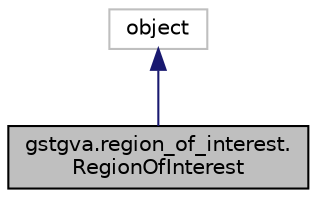 digraph "gstgva.region_of_interest.RegionOfInterest"
{
 // LATEX_PDF_SIZE
  edge [fontname="Helvetica",fontsize="10",labelfontname="Helvetica",labelfontsize="10"];
  node [fontname="Helvetica",fontsize="10",shape=record];
  Node2 [label="gstgva.region_of_interest.\lRegionOfInterest",height=0.2,width=0.4,color="black", fillcolor="grey75", style="filled", fontcolor="black",tooltip="This class represents region of interest - object describing detection result (bounding box) and cont..."];
  Node3 -> Node2 [dir="back",color="midnightblue",fontsize="10",style="solid",fontname="Helvetica"];
  Node3 [label="object",height=0.2,width=0.4,color="grey75", fillcolor="white", style="filled",tooltip=" "];
}
